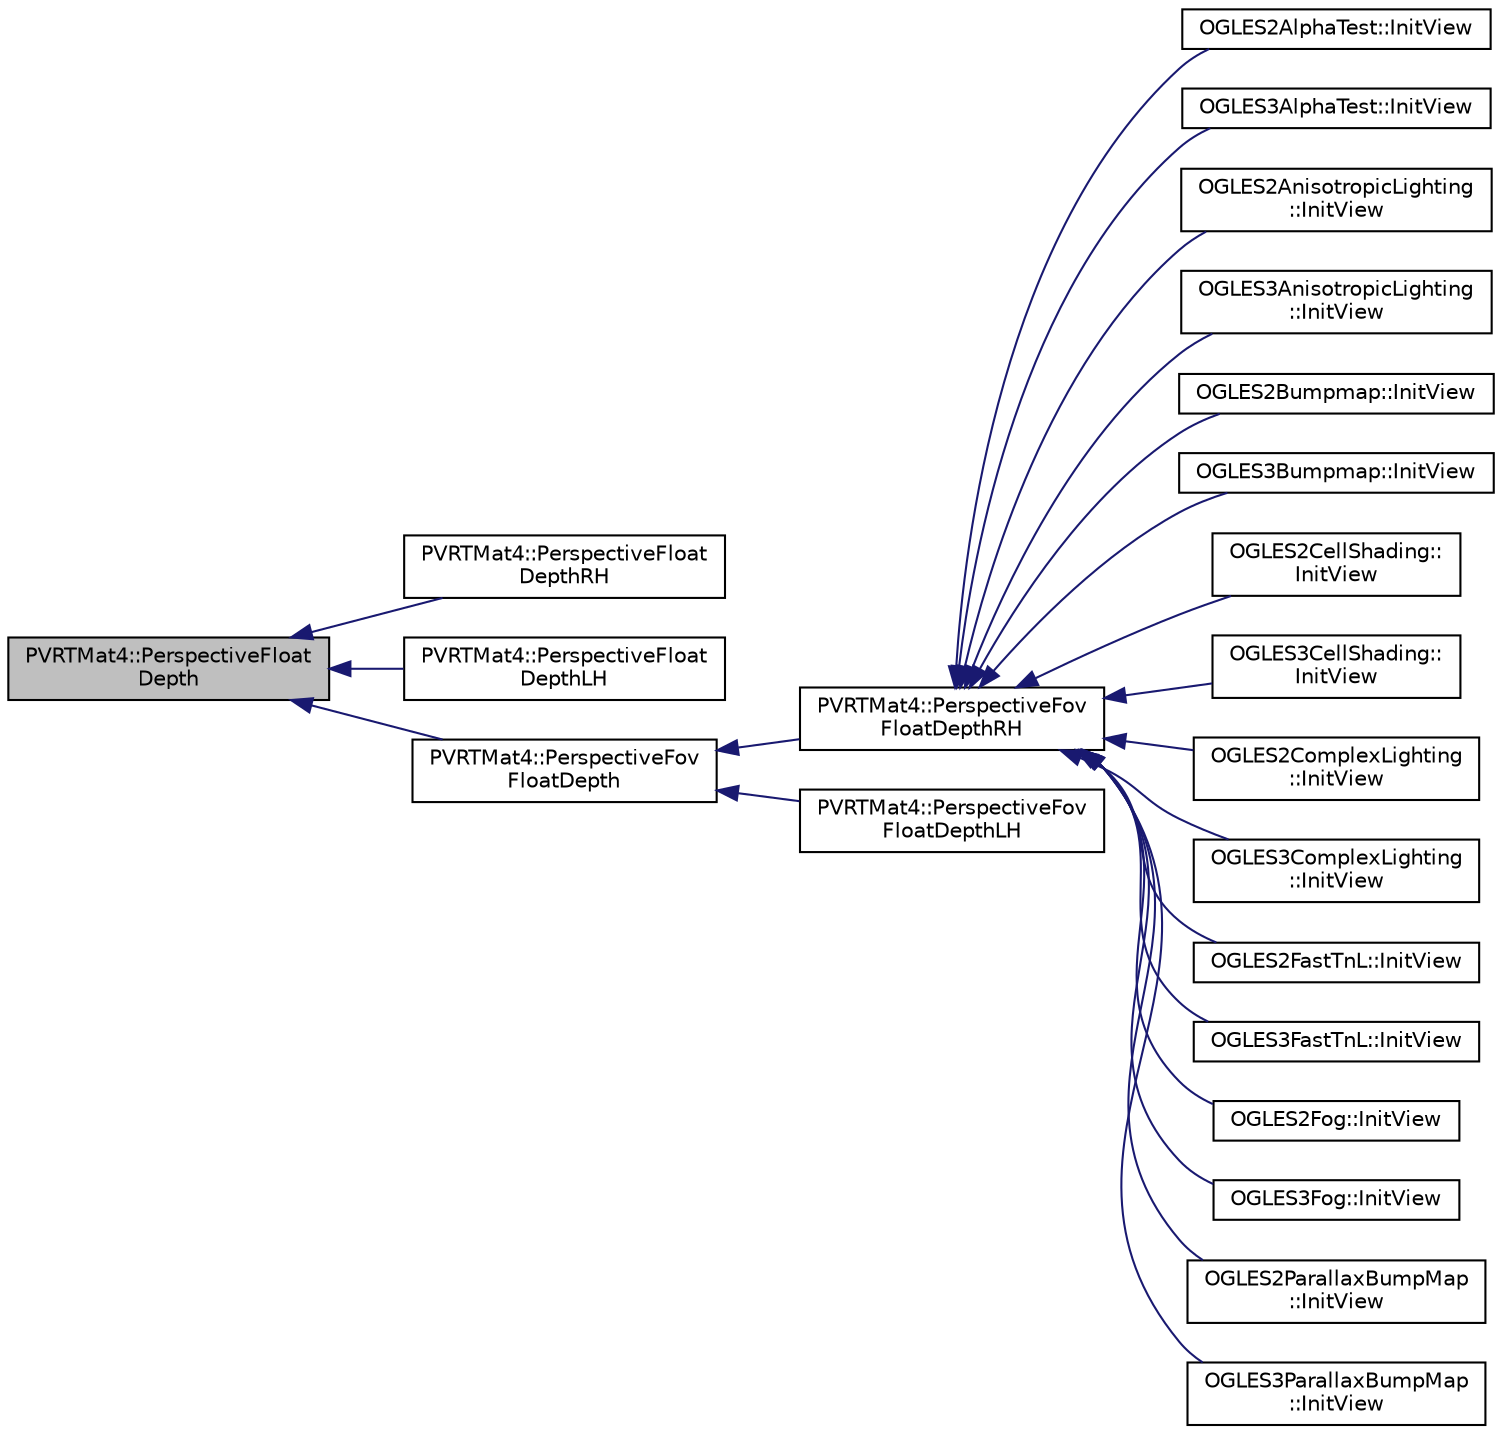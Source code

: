 digraph "PVRTMat4::PerspectiveFloatDepth"
{
  edge [fontname="Helvetica",fontsize="10",labelfontname="Helvetica",labelfontsize="10"];
  node [fontname="Helvetica",fontsize="10",shape=record];
  rankdir="LR";
  Node1 [label="PVRTMat4::PerspectiveFloat\lDepth",height=0.2,width=0.4,color="black", fillcolor="grey75", style="filled", fontcolor="black"];
  Node1 -> Node2 [dir="back",color="midnightblue",fontsize="10",style="solid",fontname="Helvetica"];
  Node2 [label="PVRTMat4::PerspectiveFloat\lDepthRH",height=0.2,width=0.4,color="black", fillcolor="white", style="filled",URL="$struct_p_v_r_t_mat4.html#aeb86157260434c156c03bcd0ec5b0fbf",tooltip="Create a perspective matrix for a right hand coordinate system. "];
  Node1 -> Node3 [dir="back",color="midnightblue",fontsize="10",style="solid",fontname="Helvetica"];
  Node3 [label="PVRTMat4::PerspectiveFloat\lDepthLH",height=0.2,width=0.4,color="black", fillcolor="white", style="filled",URL="$struct_p_v_r_t_mat4.html#a122c19ab609d39de3a36faaaed7c49e9",tooltip="Create a perspective matrix for a left hand coordinate system. "];
  Node1 -> Node4 [dir="back",color="midnightblue",fontsize="10",style="solid",fontname="Helvetica"];
  Node4 [label="PVRTMat4::PerspectiveFov\lFloatDepth",height=0.2,width=0.4,color="black", fillcolor="white", style="filled",URL="$struct_p_v_r_t_mat4.html#af177ade8666861154ae90a056d7ca3e8",tooltip="Perspective calculation where field of view is used instead of near plane dimensions and far plane is..."];
  Node4 -> Node5 [dir="back",color="midnightblue",fontsize="10",style="solid",fontname="Helvetica"];
  Node5 [label="PVRTMat4::PerspectiveFov\lFloatDepthRH",height=0.2,width=0.4,color="black", fillcolor="white", style="filled",URL="$struct_p_v_r_t_mat4.html#a80a96ab61b05a6092c2a875233a8c24d",tooltip="Create a perspective matrix for a right hand coordinate system. "];
  Node5 -> Node6 [dir="back",color="midnightblue",fontsize="10",style="solid",fontname="Helvetica"];
  Node6 [label="OGLES2AlphaTest::InitView",height=0.2,width=0.4,color="black", fillcolor="white", style="filled",URL="$class_o_g_l_e_s2_alpha_test.html#a33622abe768ddf0e2208874674942873"];
  Node5 -> Node7 [dir="back",color="midnightblue",fontsize="10",style="solid",fontname="Helvetica"];
  Node7 [label="OGLES3AlphaTest::InitView",height=0.2,width=0.4,color="black", fillcolor="white", style="filled",URL="$class_o_g_l_e_s3_alpha_test.html#a2c322d4d7fc6bacff784644b42549b95"];
  Node5 -> Node8 [dir="back",color="midnightblue",fontsize="10",style="solid",fontname="Helvetica"];
  Node8 [label="OGLES2AnisotropicLighting\l::InitView",height=0.2,width=0.4,color="black", fillcolor="white", style="filled",URL="$class_o_g_l_e_s2_anisotropic_lighting.html#a6e5c65cd35c6a2fb74f1a04b68ecccf0"];
  Node5 -> Node9 [dir="back",color="midnightblue",fontsize="10",style="solid",fontname="Helvetica"];
  Node9 [label="OGLES3AnisotropicLighting\l::InitView",height=0.2,width=0.4,color="black", fillcolor="white", style="filled",URL="$class_o_g_l_e_s3_anisotropic_lighting.html#a48a255b40b2b6196d2beae43366595e4"];
  Node5 -> Node10 [dir="back",color="midnightblue",fontsize="10",style="solid",fontname="Helvetica"];
  Node10 [label="OGLES2Bumpmap::InitView",height=0.2,width=0.4,color="black", fillcolor="white", style="filled",URL="$class_o_g_l_e_s2_bumpmap.html#ac191bbfc6523e6b49406df36cc96e6c1"];
  Node5 -> Node11 [dir="back",color="midnightblue",fontsize="10",style="solid",fontname="Helvetica"];
  Node11 [label="OGLES3Bumpmap::InitView",height=0.2,width=0.4,color="black", fillcolor="white", style="filled",URL="$class_o_g_l_e_s3_bumpmap.html#a0a26ee498a88a53c5422f7013078583c"];
  Node5 -> Node12 [dir="back",color="midnightblue",fontsize="10",style="solid",fontname="Helvetica"];
  Node12 [label="OGLES2CellShading::\lInitView",height=0.2,width=0.4,color="black", fillcolor="white", style="filled",URL="$class_o_g_l_e_s2_cell_shading.html#a40a9f7a741b24cf85232f58a9ad21da5"];
  Node5 -> Node13 [dir="back",color="midnightblue",fontsize="10",style="solid",fontname="Helvetica"];
  Node13 [label="OGLES3CellShading::\lInitView",height=0.2,width=0.4,color="black", fillcolor="white", style="filled",URL="$class_o_g_l_e_s3_cell_shading.html#a7dbab0e90de5e7766287fb47028b4b72"];
  Node5 -> Node14 [dir="back",color="midnightblue",fontsize="10",style="solid",fontname="Helvetica"];
  Node14 [label="OGLES2ComplexLighting\l::InitView",height=0.2,width=0.4,color="black", fillcolor="white", style="filled",URL="$class_o_g_l_e_s2_complex_lighting.html#a54ec27f464c3e2327f21ba8bdfae116c"];
  Node5 -> Node15 [dir="back",color="midnightblue",fontsize="10",style="solid",fontname="Helvetica"];
  Node15 [label="OGLES3ComplexLighting\l::InitView",height=0.2,width=0.4,color="black", fillcolor="white", style="filled",URL="$class_o_g_l_e_s3_complex_lighting.html#a2830ae3c5859a11015e39bb9813ece5c"];
  Node5 -> Node16 [dir="back",color="midnightblue",fontsize="10",style="solid",fontname="Helvetica"];
  Node16 [label="OGLES2FastTnL::InitView",height=0.2,width=0.4,color="black", fillcolor="white", style="filled",URL="$class_o_g_l_e_s2_fast_tn_l.html#af6d1119313e9e80a6ff186452cf260d3"];
  Node5 -> Node17 [dir="back",color="midnightblue",fontsize="10",style="solid",fontname="Helvetica"];
  Node17 [label="OGLES3FastTnL::InitView",height=0.2,width=0.4,color="black", fillcolor="white", style="filled",URL="$class_o_g_l_e_s3_fast_tn_l.html#af48f596ece1cc0b42511064a69eb83d5"];
  Node5 -> Node18 [dir="back",color="midnightblue",fontsize="10",style="solid",fontname="Helvetica"];
  Node18 [label="OGLES2Fog::InitView",height=0.2,width=0.4,color="black", fillcolor="white", style="filled",URL="$class_o_g_l_e_s2_fog.html#a088e6722940d7c81b7534c74941b4bb8"];
  Node5 -> Node19 [dir="back",color="midnightblue",fontsize="10",style="solid",fontname="Helvetica"];
  Node19 [label="OGLES3Fog::InitView",height=0.2,width=0.4,color="black", fillcolor="white", style="filled",URL="$class_o_g_l_e_s3_fog.html#ac0febbbca454858961fd79896f1afefa"];
  Node5 -> Node20 [dir="back",color="midnightblue",fontsize="10",style="solid",fontname="Helvetica"];
  Node20 [label="OGLES2ParallaxBumpMap\l::InitView",height=0.2,width=0.4,color="black", fillcolor="white", style="filled",URL="$class_o_g_l_e_s2_parallax_bump_map.html#abf35d28154fdeeb0096793042efdc936"];
  Node5 -> Node21 [dir="back",color="midnightblue",fontsize="10",style="solid",fontname="Helvetica"];
  Node21 [label="OGLES3ParallaxBumpMap\l::InitView",height=0.2,width=0.4,color="black", fillcolor="white", style="filled",URL="$class_o_g_l_e_s3_parallax_bump_map.html#a85fffd0c212fff33a674564c75e4b585"];
  Node4 -> Node22 [dir="back",color="midnightblue",fontsize="10",style="solid",fontname="Helvetica"];
  Node22 [label="PVRTMat4::PerspectiveFov\lFloatDepthLH",height=0.2,width=0.4,color="black", fillcolor="white", style="filled",URL="$struct_p_v_r_t_mat4.html#a9ba80aac110bef913d9e71844adf79e2",tooltip="Create a perspective matrix for a left hand coordinate system. "];
}
